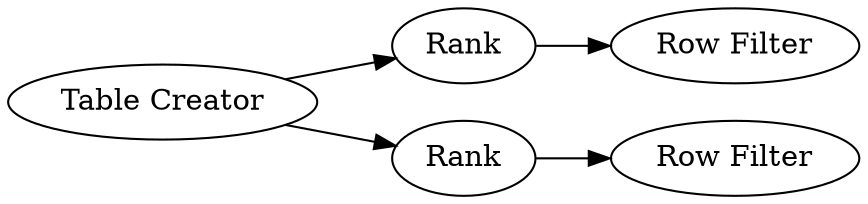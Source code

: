 digraph {
	1 -> 3
	1 -> 2
	2 -> 4
	3 -> 5
	5 [label="Row Filter"]
	1 [label="Table Creator"]
	4 [label="Row Filter"]
	3 [label=Rank]
	2 [label=Rank]
	rankdir=LR
}
